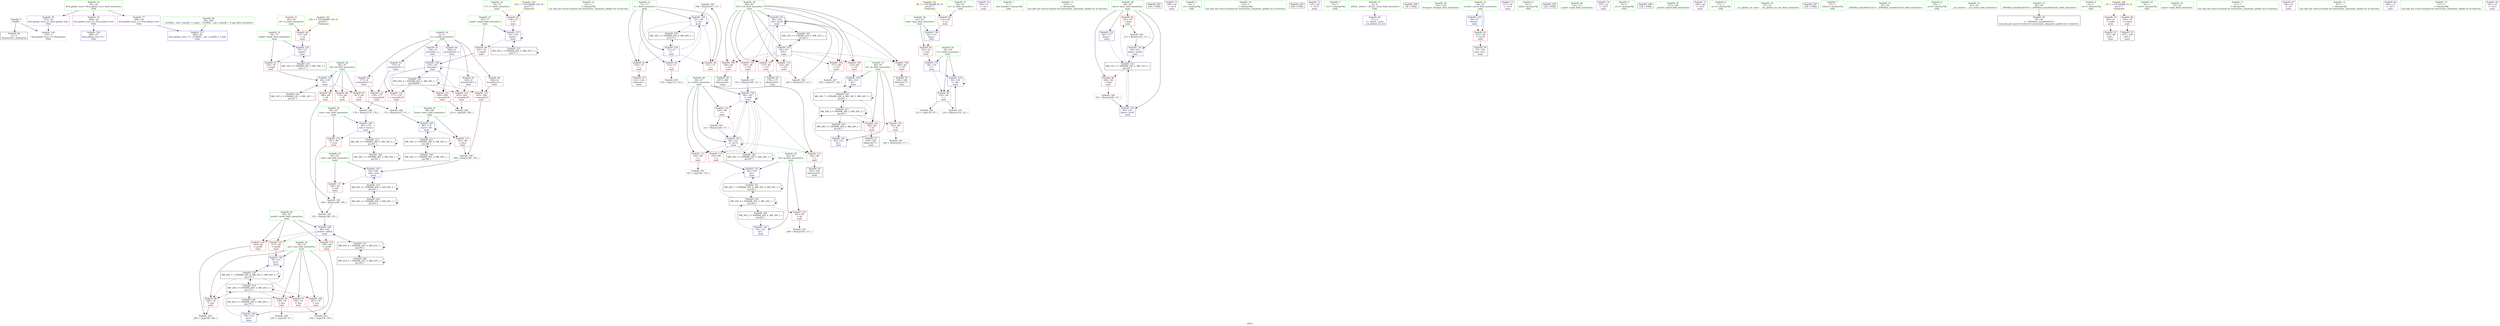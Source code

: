 digraph "SVFG" {
	label="SVFG";

	Node0x55edf5ab7bf0 [shape=record,color=grey,label="{NodeID: 0\nNullPtr}"];
	Node0x55edf5ab7bf0 -> Node0x55edf5ada700[style=solid];
	Node0x55edf5ab7bf0 -> Node0x55edf5adf750[style=solid];
	Node0x55edf5ad96e0 [shape=record,color=red,label="{NodeID: 97\n194\<--78\n\<--ans\nmain\n}"];
	Node0x55edf5ad96e0 -> Node0x55edf5ae4e70[style=solid];
	Node0x55edf5ab8b30 [shape=record,color=green,label="{NodeID: 14\n121\<--1\n\<--dummyObj\nCan only get source location for instruction, argument, global var or function.}"];
	Node0x55edf5add0f0 [shape=record,color=grey,label="{NodeID: 194\n148 = Binary(147, 117, )\n}"];
	Node0x55edf5add0f0 -> Node0x55edf5ae0040[style=solid];
	Node0x55edf5ada240 [shape=record,color=red,label="{NodeID: 111\n164\<--86\n\<--j\nmain\n}"];
	Node0x55edf5ada240 -> Node0x55edf5addb70[style=solid];
	Node0x55edf5ad85d0 [shape=record,color=green,label="{NodeID: 28\n62\<--63\ntmp\<--tmp_field_insensitive\nmain\n}"];
	Node0x55edf5ad85d0 -> Node0x55edf5adc370[style=solid];
	Node0x55edf5ad85d0 -> Node0x55edf5adf8f0[style=solid];
	Node0x55edf5adf4e0 [shape=record,color=red,label="{NodeID: 125\n209\<--208\n\<--arrayidx30\nmain\n}"];
	Node0x55edf5adf4e0 -> Node0x55edf5add9f0[style=solid];
	Node0x55edf5ad9130 [shape=record,color=green,label="{NodeID: 42\n90\<--91\nrem\<--rem_field_insensitive\nmain\n}"];
	Node0x55edf5ad9130 -> Node0x55edf5aded90[style=solid];
	Node0x55edf5ad9130 -> Node0x55edf5ae05f0[style=solid];
	Node0x55edf5ae0040 [shape=record,color=blue,label="{NodeID: 139\n72\<--148\ni\<--inc\nmain\n}"];
	Node0x55edf5ae0040 -> Node0x55edf5adc9f0[style=dashed];
	Node0x55edf5ae0040 -> Node0x55edf5adcac0[style=dashed];
	Node0x55edf5ae0040 -> Node0x55edf5adcb90[style=dashed];
	Node0x55edf5ae0040 -> Node0x55edf5ae0040[style=dashed];
	Node0x55edf5ae0040 -> Node0x55edf5af4c90[style=dashed];
	Node0x55edf5adacb0 [shape=record,color=black,label="{NodeID: 56\n183\<--182\nidxprom22\<--\nmain\n}"];
	Node0x55edf5af4c90 [shape=record,color=black,label="{NodeID: 236\nMR_20V_2 = PHI(MR_20V_4, MR_20V_1, )\npts\{73 \}\n}"];
	Node0x55edf5af4c90 -> Node0x55edf5adfdd0[style=dashed];
	Node0x55edf5ae0ba0 [shape=record,color=blue,label="{NodeID: 153\n84\<--226\ni10\<--inc36\nmain\n}"];
	Node0x55edf5ae0ba0 -> Node0x55edf5ad9c90[style=dashed];
	Node0x55edf5ae0ba0 -> Node0x55edf5ad9d60[style=dashed];
	Node0x55edf5ae0ba0 -> Node0x55edf5ad9e30[style=dashed];
	Node0x55edf5ae0ba0 -> Node0x55edf5ad9f00[style=dashed];
	Node0x55edf5ae0ba0 -> Node0x55edf5ad9fd0[style=dashed];
	Node0x55edf5ae0ba0 -> Node0x55edf5ada0a0[style=dashed];
	Node0x55edf5ae0ba0 -> Node0x55edf5ada170[style=dashed];
	Node0x55edf5ae0ba0 -> Node0x55edf5ae0ba0[style=dashed];
	Node0x55edf5ae0ba0 -> Node0x55edf5af6590[style=dashed];
	Node0x55edf5adb810 [shape=record,color=purple,label="{NodeID: 70\n106\<--17\n\<--.str.3\nmain\n}"];
	Node0x55edf5adc370 [shape=record,color=red,label="{NodeID: 84\n114\<--62\n\<--tmp\nmain\n}"];
	Node0x55edf5adc370 -> Node0x55edf5adf9c0[style=solid];
	Node0x55edf5ab6d00 [shape=record,color=green,label="{NodeID: 1\n7\<--1\n__dso_handle\<--dummyObj\nGlob }"];
	Node0x55edf5ad97b0 [shape=record,color=red,label="{NodeID: 98\n198\<--78\n\<--ans\nmain\n}"];
	Node0x55edf5ad97b0 -> Node0x55edf5ae4d30[style=solid];
	Node0x55edf5ad7c80 [shape=record,color=green,label="{NodeID: 15\n135\<--1\n\<--dummyObj\nCan only get source location for instruction, argument, global var or function.}"];
	Node0x55edf5add270 [shape=record,color=grey,label="{NodeID: 195\n120 = Binary(119, 121, )\n}"];
	Node0x55edf5add270 -> Node0x55edf5adfb60[style=solid];
	Node0x55edf5ada310 [shape=record,color=red,label="{NodeID: 112\n182\<--86\n\<--j\nmain\n}"];
	Node0x55edf5ada310 -> Node0x55edf5adacb0[style=solid];
	Node0x55edf5ad86a0 [shape=record,color=green,label="{NodeID: 29\n64\<--65\nkase\<--kase_field_insensitive\nmain\n}"];
	Node0x55edf5ad86a0 -> Node0x55edf5adc440[style=solid];
	Node0x55edf5ad86a0 -> Node0x55edf5adc510[style=solid];
	Node0x55edf5ad86a0 -> Node0x55edf5adfa90[style=solid];
	Node0x55edf5ad86a0 -> Node0x55edf5ae0c70[style=solid];
	Node0x55edf5ad86a0 -> Node0x55edf5ae0d40[style=solid];
	Node0x55edf5878910 [shape=record,color=black,label="{NodeID: 292\n109 = PHI()\n}"];
	Node0x55edf5adf5b0 [shape=record,color=blue,label="{NodeID: 126\n268\<--27\nllvm.global_ctors_0\<--\nGlob }"];
	Node0x55edf5ad9200 [shape=record,color=green,label="{NodeID: 43\n92\<--93\nsell\<--sell_field_insensitive\nmain\n}"];
	Node0x55edf5ad9200 -> Node0x55edf5adee60[style=solid];
	Node0x55edf5ad9200 -> Node0x55edf5ae06c0[style=solid];
	Node0x55edf5ae0110 [shape=record,color=blue,label="{NodeID: 140\n78\<--152\nans\<--\nmain\n}"];
	Node0x55edf5ae0110 -> Node0x55edf5aee490[style=dashed];
	Node0x55edf5adad80 [shape=record,color=black,label="{NodeID: 57\n203\<--202\nidxprom27\<--\nmain\n}"];
	Node0x55edf5af5190 [shape=record,color=black,label="{NodeID: 237\nMR_24V_2 = PHI(MR_24V_3, MR_24V_1, )\npts\{77 \}\n}"];
	Node0x55edf5af5190 -> Node0x55edf5adfea0[style=dashed];
	Node0x55edf5af5190 -> Node0x55edf5af5190[style=dashed];
	Node0x55edf5ae0c70 [shape=record,color=blue,label="{NodeID: 154\n64\<--233\nkase\<--inc40\nmain\n}"];
	Node0x55edf5ae0c70 -> Node0x55edf5af3d90[style=dashed];
	Node0x55edf5adb8e0 [shape=record,color=purple,label="{NodeID: 71\n108\<--20\n\<--.str.4\nmain\n}"];
	Node0x55edf5af9570 [shape=record,color=yellow,style=double,label="{NodeID: 251\n8V_1 = ENCHI(MR_8V_0)\npts\{61 \}\nFun[main]}"];
	Node0x55edf5af9570 -> Node0x55edf5adc2a0[style=dashed];
	Node0x55edf5adc440 [shape=record,color=red,label="{NodeID: 85\n232\<--64\n\<--kase\nmain\n}"];
	Node0x55edf5adc440 -> Node0x55edf5ae2ae0[style=solid];
	Node0x55edf5ab9620 [shape=record,color=green,label="{NodeID: 2\n10\<--1\n.str\<--dummyObj\nGlob }"];
	Node0x55edf5ad9880 [shape=record,color=red,label="{NodeID: 99\n229\<--78\n\<--ans\nmain\n}"];
	Node0x55edf5ad9880 -> Node0x55edf5ae52f0[style=solid];
	Node0x55edf5ad7d10 [shape=record,color=green,label="{NodeID: 16\n152\<--1\n\<--dummyObj\nCan only get source location for instruction, argument, global var or function.}"];
	Node0x55edf5add3f0 [shape=record,color=grey,label="{NodeID: 196\n226 = Binary(225, 117, )\n}"];
	Node0x55edf5add3f0 -> Node0x55edf5ae0ba0[style=solid];
	Node0x55edf5ada3e0 [shape=record,color=red,label="{NodeID: 113\n216\<--86\n\<--j\nmain\n}"];
	Node0x55edf5ada3e0 -> Node0x55edf5ae0a00[style=solid];
	Node0x55edf5ad8770 [shape=record,color=green,label="{NodeID: 30\n66\<--67\nM\<--M_field_insensitive\nmain\n}"];
	Node0x55edf5ad8770 -> Node0x55edf5adc5e0[style=solid];
	Node0x55edf5ad8770 -> Node0x55edf5adc6b0[style=solid];
	Node0x55edf5ad8770 -> Node0x55edf5adc780[style=solid];
	Node0x55edf5ad8770 -> Node0x55edf5adfd00[style=solid];
	Node0x55edf5b09780 [shape=record,color=black,label="{NodeID: 293\n249 = PHI()\n}"];
	Node0x55edf5adf680 [shape=record,color=blue,label="{NodeID: 127\n269\<--28\nllvm.global_ctors_1\<--_GLOBAL__sub_I_matefh_1_0.cpp\nGlob }"];
	Node0x55edf5ad92d0 [shape=record,color=green,label="{NodeID: 44\n94\<--95\nprofit\<--profit_field_insensitive\nmain\n}"];
	Node0x55edf5ad92d0 -> Node0x55edf5adef30[style=solid];
	Node0x55edf5ad92d0 -> Node0x55edf5adf000[style=solid];
	Node0x55edf5ad92d0 -> Node0x55edf5adf0d0[style=solid];
	Node0x55edf5ad92d0 -> Node0x55edf5ae0790[style=solid];
	Node0x55edf5ae01e0 [shape=record,color=blue,label="{NodeID: 141\n80\<--121\nbi\<--\nmain\n}"];
	Node0x55edf5ae01e0 -> Node0x55edf5aee990[style=dashed];
	Node0x55edf5adae50 [shape=record,color=black,label="{NodeID: 58\n207\<--206\nidxprom29\<--\nmain\n}"];
	Node0x55edf5af5690 [shape=record,color=black,label="{NodeID: 238\nMR_26V_2 = PHI(MR_26V_4, MR_26V_1, )\npts\{79 \}\n}"];
	Node0x55edf5af5690 -> Node0x55edf5ae0110[style=dashed];
	Node0x55edf5ae0d40 [shape=record,color=blue,label="{NodeID: 155\n64\<--241\nkase\<--inc42\nmain\n}"];
	Node0x55edf5ae0d40 -> Node0x55edf5af3d90[style=dashed];
	Node0x55edf5adb9b0 [shape=record,color=purple,label="{NodeID: 72\n125\<--20\n\<--.str.4\nmain\n}"];
	Node0x55edf5adc510 [shape=record,color=red,label="{NodeID: 86\n240\<--64\n\<--kase\nmain\n}"];
	Node0x55edf5adc510 -> Node0x55edf5ae27e0[style=solid];
	Node0x55edf5ab9190 [shape=record,color=green,label="{NodeID: 3\n12\<--1\n.str.1\<--dummyObj\nGlob }"];
	Node0x55edf5ad9950 [shape=record,color=red,label="{NodeID: 100\n247\<--78\n\<--ans\nmain\n}"];
	Node0x55edf5ad7da0 [shape=record,color=green,label="{NodeID: 17\n4\<--6\n_ZStL8__ioinit\<--_ZStL8__ioinit_field_insensitive\nGlob }"];
	Node0x55edf5ad7da0 -> Node0x55edf5adaff0[style=solid];
	Node0x55edf5add570 [shape=record,color=grey,label="{NodeID: 197\n161 = Binary(160, 117, )\n}"];
	Node0x55edf5add570 -> Node0x55edf5ae0450[style=solid];
	Node0x55edf5ada4b0 [shape=record,color=red,label="{NodeID: 114\n220\<--86\n\<--j\nmain\n}"];
	Node0x55edf5ada4b0 -> Node0x55edf5adcf70[style=solid];
	Node0x55edf5ad8840 [shape=record,color=green,label="{NodeID: 31\n68\<--69\nt4\<--t4_field_insensitive\nmain\n}"];
	Node0x55edf5ad8840 -> Node0x55edf5adc850[style=solid];
	Node0x55edf5b09880 [shape=record,color=black,label="{NodeID: 294\n38 = PHI()\n}"];
	Node0x55edf5adf750 [shape=record,color=blue, style = dotted,label="{NodeID: 128\n270\<--3\nllvm.global_ctors_2\<--dummyVal\nGlob }"];
	Node0x55edf5ad93a0 [shape=record,color=green,label="{NodeID: 45\n102\<--103\nfreopen\<--freopen_field_insensitive\n}"];
	Node0x55edf5ae02b0 [shape=record,color=blue,label="{NodeID: 142\n82\<--121\nbj\<--\nmain\n}"];
	Node0x55edf5ae02b0 -> Node0x55edf5aeee90[style=dashed];
	Node0x55edf5adaf20 [shape=record,color=black,label="{NodeID: 59\n55\<--252\nmain_ret\<--\nmain\n}"];
	Node0x55edf5af5b90 [shape=record,color=black,label="{NodeID: 239\nMR_28V_2 = PHI(MR_28V_4, MR_28V_1, )\npts\{81 \}\n}"];
	Node0x55edf5af5b90 -> Node0x55edf5ae01e0[style=dashed];
	Node0x55edf5adba80 [shape=record,color=purple,label="{NodeID: 73\n137\<--20\n\<--.str.4\nmain\n}"];
	Node0x55edf5adc5e0 [shape=record,color=red,label="{NodeID: 87\n167\<--66\n\<--M\nmain\n}"];
	Node0x55edf5adc5e0 -> Node0x55edf5ae24e0[style=solid];
	Node0x55edf5ab9270 [shape=record,color=green,label="{NodeID: 4\n14\<--1\nstdin\<--dummyObj\nGlob }"];
	Node0x55edf5ad9a20 [shape=record,color=red,label="{NodeID: 101\n202\<--80\n\<--bi\nmain\n}"];
	Node0x55edf5ad9a20 -> Node0x55edf5adad80[style=solid];
	Node0x55edf5ad7e30 [shape=record,color=green,label="{NodeID: 18\n8\<--9\na\<--a_field_insensitive\nGlob }"];
	Node0x55edf5ad7e30 -> Node0x55edf5adb0c0[style=solid];
	Node0x55edf5ad7e30 -> Node0x55edf5adb190[style=solid];
	Node0x55edf5ad7e30 -> Node0x55edf5adb260[style=solid];
	Node0x55edf5ad7e30 -> Node0x55edf5adb330[style=solid];
	Node0x55edf5ad7e30 -> Node0x55edf5adb400[style=solid];
	Node0x55edf5ad7e30 -> Node0x55edf5adb4d0[style=solid];
	Node0x55edf5add6f0 [shape=record,color=grey,label="{NodeID: 198\n186 = Binary(181, 185, )\n}"];
	Node0x55edf5add6f0 -> Node0x55edf5ae06c0[style=solid];
	Node0x55edf5ada580 [shape=record,color=red,label="{NodeID: 115\n181\<--88\n\<--have\nmain\n}"];
	Node0x55edf5ada580 -> Node0x55edf5add6f0[style=solid];
	Node0x55edf5ad8910 [shape=record,color=green,label="{NodeID: 32\n70\<--71\ntmp6\<--tmp6_field_insensitive\nmain\n}"];
	Node0x55edf5ad8910 -> Node0x55edf5adc920[style=solid];
	Node0x55edf5ad8910 -> Node0x55edf5adfc30[style=solid];
	Node0x55edf5b09980 [shape=record,color=black,label="{NodeID: 295\n126 = PHI()\n}"];
	Node0x55edf5adf820 [shape=record,color=blue,label="{NodeID: 129\n56\<--97\nretval\<--\nmain\n}"];
	Node0x55edf5adf820 -> Node0x55edf5adc100[style=dashed];
	Node0x55edf5ad9470 [shape=record,color=green,label="{NodeID: 46\n110\<--111\nscanf\<--scanf_field_insensitive\n}"];
	Node0x55edf5ae0380 [shape=record,color=blue,label="{NodeID: 143\n84\<--97\ni10\<--\nmain\n}"];
	Node0x55edf5ae0380 -> Node0x55edf5ad9c90[style=dashed];
	Node0x55edf5ae0380 -> Node0x55edf5ad9d60[style=dashed];
	Node0x55edf5ae0380 -> Node0x55edf5ad9e30[style=dashed];
	Node0x55edf5ae0380 -> Node0x55edf5ad9f00[style=dashed];
	Node0x55edf5ae0380 -> Node0x55edf5ad9fd0[style=dashed];
	Node0x55edf5ae0380 -> Node0x55edf5ada0a0[style=dashed];
	Node0x55edf5ae0380 -> Node0x55edf5ada170[style=dashed];
	Node0x55edf5ae0380 -> Node0x55edf5ae0ba0[style=dashed];
	Node0x55edf5ae0380 -> Node0x55edf5af6590[style=dashed];
	Node0x55edf5adaff0 [shape=record,color=purple,label="{NodeID: 60\n37\<--4\n\<--_ZStL8__ioinit\n__cxx_global_var_init\n}"];
	Node0x55edf5af6090 [shape=record,color=black,label="{NodeID: 240\nMR_30V_2 = PHI(MR_30V_4, MR_30V_1, )\npts\{83 \}\n}"];
	Node0x55edf5af6090 -> Node0x55edf5ae02b0[style=dashed];
	Node0x55edf5adbb50 [shape=record,color=purple,label="{NodeID: 74\n235\<--22\n\<--.str.5\nmain\n}"];
	Node0x55edf5adc6b0 [shape=record,color=red,label="{NodeID: 88\n174\<--66\n\<--M\nmain\n}"];
	Node0x55edf5adc6b0 -> Node0x55edf5ae2960[style=solid];
	Node0x55edf5ab83a0 [shape=record,color=green,label="{NodeID: 5\n15\<--1\n.str.2\<--dummyObj\nGlob }"];
	Node0x55edf5ad9af0 [shape=record,color=red,label="{NodeID: 102\n243\<--80\n\<--bi\nmain\n}"];
	Node0x55edf5ad9af0 -> Node0x55edf5ae2660[style=solid];
	Node0x55edf5ad7ec0 [shape=record,color=green,label="{NodeID: 19\n26\<--30\nllvm.global_ctors\<--llvm.global_ctors_field_insensitive\nGlob }"];
	Node0x55edf5ad7ec0 -> Node0x55edf5adbcf0[style=solid];
	Node0x55edf5ad7ec0 -> Node0x55edf5adbdc0[style=solid];
	Node0x55edf5ad7ec0 -> Node0x55edf5adbe90[style=solid];
	Node0x55edf5add870 [shape=record,color=grey,label="{NodeID: 199\n190 = Binary(188, 189, )\n}"];
	Node0x55edf5add870 -> Node0x55edf5adcdf0[style=solid];
	Node0x55edf5aded90 [shape=record,color=red,label="{NodeID: 116\n191\<--90\n\<--rem\nmain\n}"];
	Node0x55edf5aded90 -> Node0x55edf5adcdf0[style=solid];
	Node0x55edf5ad89e0 [shape=record,color=green,label="{NodeID: 33\n72\<--73\ni\<--i_field_insensitive\nmain\n}"];
	Node0x55edf5ad89e0 -> Node0x55edf5adc9f0[style=solid];
	Node0x55edf5ad89e0 -> Node0x55edf5adcac0[style=solid];
	Node0x55edf5ad89e0 -> Node0x55edf5adcb90[style=solid];
	Node0x55edf5ad89e0 -> Node0x55edf5adfdd0[style=solid];
	Node0x55edf5ad89e0 -> Node0x55edf5ae0040[style=solid];
	Node0x55edf5b09a80 [shape=record,color=black,label="{NodeID: 296\n138 = PHI()\n}"];
	Node0x55edf5aed590 [shape=record,color=black,label="{NodeID: 213\nMR_38V_4 = PHI(MR_38V_5, MR_38V_3, )\npts\{91 \}\n}"];
	Node0x55edf5aed590 -> Node0x55edf5ae05f0[style=dashed];
	Node0x55edf5aed590 -> Node0x55edf5aed590[style=dashed];
	Node0x55edf5aed590 -> Node0x55edf5af7490[style=dashed];
	Node0x55edf5adf8f0 [shape=record,color=blue,label="{NodeID: 130\n62\<--112\ntmp\<--\nmain\n}"];
	Node0x55edf5adf8f0 -> Node0x55edf5adc370[style=dashed];
	Node0x55edf5ad9540 [shape=record,color=green,label="{NodeID: 47\n237\<--238\nprintf\<--printf_field_insensitive\n}"];
	Node0x55edf5ae0450 [shape=record,color=blue,label="{NodeID: 144\n86\<--161\nj\<--add\nmain\n}"];
	Node0x55edf5ae0450 -> Node0x55edf5ada240[style=dashed];
	Node0x55edf5ae0450 -> Node0x55edf5ada310[style=dashed];
	Node0x55edf5ae0450 -> Node0x55edf5ada3e0[style=dashed];
	Node0x55edf5ae0450 -> Node0x55edf5ada4b0[style=dashed];
	Node0x55edf5ae0450 -> Node0x55edf5ae0450[style=dashed];
	Node0x55edf5ae0450 -> Node0x55edf5ae0ad0[style=dashed];
	Node0x55edf5ae0450 -> Node0x55edf5af6a90[style=dashed];
	Node0x55edf5adb0c0 [shape=record,color=purple,label="{NodeID: 61\n144\<--8\narrayidx\<--a\nmain\n}"];
	Node0x55edf5adb0c0 -> Node0x55edf5adff70[style=solid];
	Node0x55edf5af6590 [shape=record,color=black,label="{NodeID: 241\nMR_32V_2 = PHI(MR_32V_4, MR_32V_1, )\npts\{85 \}\n}"];
	Node0x55edf5af6590 -> Node0x55edf5ae0380[style=dashed];
	Node0x55edf5adbc20 [shape=record,color=purple,label="{NodeID: 75\n248\<--24\n\<--.str.6\nmain\n}"];
	Node0x55edf5af98f0 [shape=record,color=yellow,style=double,label="{NodeID: 255\n16V_1 = ENCHI(MR_16V_0)\npts\{69 \}\nFun[main]}"];
	Node0x55edf5af98f0 -> Node0x55edf5adc850[style=dashed];
	Node0x55edf5adc780 [shape=record,color=red,label="{NodeID: 89\n189\<--66\n\<--M\nmain\n}"];
	Node0x55edf5adc780 -> Node0x55edf5add870[style=solid];
	Node0x55edf5ab8430 [shape=record,color=green,label="{NodeID: 6\n17\<--1\n.str.3\<--dummyObj\nGlob }"];
	Node0x55edf5ae24e0 [shape=record,color=grey,label="{NodeID: 186\n172 = Binary(167, 171, )\n}"];
	Node0x55edf5ae24e0 -> Node0x55edf5ae0520[style=solid];
	Node0x55edf5ad9bc0 [shape=record,color=red,label="{NodeID: 103\n245\<--82\n\<--bj\nmain\n}"];
	Node0x55edf5ad9bc0 -> Node0x55edf5ae2c60[style=solid];
	Node0x55edf5ad7f50 [shape=record,color=green,label="{NodeID: 20\n31\<--32\n__cxx_global_var_init\<--__cxx_global_var_init_field_insensitive\n}"];
	Node0x55edf5add9f0 [shape=record,color=grey,label="{NodeID: 200\n210 = cmp(205, 209, )\n}"];
	Node0x55edf5adee60 [shape=record,color=red,label="{NodeID: 117\n188\<--92\n\<--sell\nmain\n}"];
	Node0x55edf5adee60 -> Node0x55edf5add870[style=solid];
	Node0x55edf5ad8ab0 [shape=record,color=green,label="{NodeID: 34\n74\<--75\nt7\<--t7_field_insensitive\nmain\n}"];
	Node0x55edf5ad8ab0 -> Node0x55edf5adcc60[style=solid];
	Node0x55edf5b09b80 [shape=record,color=black,label="{NodeID: 297\n236 = PHI()\n}"];
	Node0x55edf5aeda90 [shape=record,color=black,label="{NodeID: 214\nMR_40V_4 = PHI(MR_40V_5, MR_40V_3, )\npts\{93 \}\n}"];
	Node0x55edf5aeda90 -> Node0x55edf5ae06c0[style=dashed];
	Node0x55edf5aeda90 -> Node0x55edf5aeda90[style=dashed];
	Node0x55edf5aeda90 -> Node0x55edf5af7990[style=dashed];
	Node0x55edf5adf9c0 [shape=record,color=blue,label="{NodeID: 131\n58\<--114\nt\<--\nmain\n}"];
	Node0x55edf5adf9c0 -> Node0x55edf5adc1d0[style=dashed];
	Node0x55edf5adf9c0 -> Node0x55edf5adfb60[style=dashed];
	Node0x55edf5ada630 [shape=record,color=green,label="{NodeID: 48\n28\<--264\n_GLOBAL__sub_I_matefh_1_0.cpp\<--_GLOBAL__sub_I_matefh_1_0.cpp_field_insensitive\n}"];
	Node0x55edf5ada630 -> Node0x55edf5adf680[style=solid];
	Node0x55edf5ae0520 [shape=record,color=blue,label="{NodeID: 145\n88\<--172\nhave\<--div\nmain\n}"];
	Node0x55edf5ae0520 -> Node0x55edf5ada580[style=dashed];
	Node0x55edf5ae0520 -> Node0x55edf5ae0520[style=dashed];
	Node0x55edf5ae0520 -> Node0x55edf5aefd90[style=dashed];
	Node0x55edf5adb190 [shape=record,color=purple,label="{NodeID: 62\n170\<--8\narrayidx18\<--a\nmain\n}"];
	Node0x55edf5adb190 -> Node0x55edf5adf1a0[style=solid];
	Node0x55edf5af6a90 [shape=record,color=black,label="{NodeID: 242\nMR_34V_2 = PHI(MR_34V_3, MR_34V_1, )\npts\{87 \}\n}"];
	Node0x55edf5af6a90 -> Node0x55edf5ae0450[style=dashed];
	Node0x55edf5af6a90 -> Node0x55edf5af6a90[style=dashed];
	Node0x55edf5adbcf0 [shape=record,color=purple,label="{NodeID: 76\n268\<--26\nllvm.global_ctors_0\<--llvm.global_ctors\nGlob }"];
	Node0x55edf5adbcf0 -> Node0x55edf5adf5b0[style=solid];
	Node0x55edf5adc850 [shape=record,color=red,label="{NodeID: 90\n127\<--68\n\<--t4\nmain\n}"];
	Node0x55edf5adc850 -> Node0x55edf5adfc30[style=solid];
	Node0x55edf5ab8040 [shape=record,color=green,label="{NodeID: 7\n19\<--1\nstdout\<--dummyObj\nGlob }"];
	Node0x55edf5ae2660 [shape=record,color=grey,label="{NodeID: 187\n244 = Binary(243, 117, )\n}"];
	Node0x55edf5ad9c90 [shape=record,color=red,label="{NodeID: 104\n157\<--84\n\<--i10\nmain\n}"];
	Node0x55edf5ad9c90 -> Node0x55edf5ae5470[style=solid];
	Node0x55edf5ad8020 [shape=record,color=green,label="{NodeID: 21\n35\<--36\n_ZNSt8ios_base4InitC1Ev\<--_ZNSt8ios_base4InitC1Ev_field_insensitive\n}"];
	Node0x55edf5addb70 [shape=record,color=grey,label="{NodeID: 201\n165 = cmp(164, 135, )\n}"];
	Node0x55edf5adef30 [shape=record,color=red,label="{NodeID: 118\n195\<--94\n\<--profit\nmain\n}"];
	Node0x55edf5adef30 -> Node0x55edf5ae4e70[style=solid];
	Node0x55edf5ad8b80 [shape=record,color=green,label="{NodeID: 35\n76\<--77\ntmp9\<--tmp9_field_insensitive\nmain\n}"];
	Node0x55edf5ad8b80 -> Node0x55edf5ad9610[style=solid];
	Node0x55edf5ad8b80 -> Node0x55edf5adfea0[style=solid];
	Node0x55edf5aedf90 [shape=record,color=black,label="{NodeID: 215\nMR_42V_4 = PHI(MR_42V_5, MR_42V_3, )\npts\{95 \}\n}"];
	Node0x55edf5aedf90 -> Node0x55edf5ae0790[style=dashed];
	Node0x55edf5aedf90 -> Node0x55edf5aedf90[style=dashed];
	Node0x55edf5aedf90 -> Node0x55edf5af7e90[style=dashed];
	Node0x55edf5adfa90 [shape=record,color=blue,label="{NodeID: 132\n64\<--117\nkase\<--\nmain\n}"];
	Node0x55edf5adfa90 -> Node0x55edf5af3d90[style=dashed];
	Node0x55edf5ada700 [shape=record,color=black,label="{NodeID: 49\n2\<--3\ndummyVal\<--dummyVal\n}"];
	Node0x55edf5af2da0 [shape=record,color=black,label="{NodeID: 229\nMR_26V_7 = PHI(MR_26V_6, MR_26V_5, MR_26V_5, )\npts\{79 \}\n}"];
	Node0x55edf5af2da0 -> Node0x55edf5ad96e0[style=dashed];
	Node0x55edf5af2da0 -> Node0x55edf5ad97b0[style=dashed];
	Node0x55edf5af2da0 -> Node0x55edf5ae0860[style=dashed];
	Node0x55edf5af2da0 -> Node0x55edf5aee490[style=dashed];
	Node0x55edf5af2da0 -> Node0x55edf5af2da0[style=dashed];
	Node0x55edf5ae05f0 [shape=record,color=blue,label="{NodeID: 146\n90\<--179\nrem\<--rem21\nmain\n}"];
	Node0x55edf5ae05f0 -> Node0x55edf5aded90[style=dashed];
	Node0x55edf5ae05f0 -> Node0x55edf5aed590[style=dashed];
	Node0x55edf5adb260 [shape=record,color=purple,label="{NodeID: 63\n177\<--8\narrayidx20\<--a\nmain\n}"];
	Node0x55edf5adb260 -> Node0x55edf5adf270[style=solid];
	Node0x55edf5af6f90 [shape=record,color=black,label="{NodeID: 243\nMR_36V_2 = PHI(MR_36V_3, MR_36V_1, )\npts\{89 \}\n}"];
	Node0x55edf5af6f90 -> Node0x55edf5aefd90[style=dashed];
	Node0x55edf5adbdc0 [shape=record,color=purple,label="{NodeID: 77\n269\<--26\nllvm.global_ctors_1\<--llvm.global_ctors\nGlob }"];
	Node0x55edf5adbdc0 -> Node0x55edf5adf680[style=solid];
	Node0x55edf5adc920 [shape=record,color=red,label="{NodeID: 91\n129\<--70\n\<--tmp6\nmain\n}"];
	Node0x55edf5adc920 -> Node0x55edf5adfd00[style=solid];
	Node0x55edf5ab80d0 [shape=record,color=green,label="{NodeID: 8\n20\<--1\n.str.4\<--dummyObj\nGlob }"];
	Node0x55edf5ae27e0 [shape=record,color=grey,label="{NodeID: 188\n241 = Binary(240, 117, )\n}"];
	Node0x55edf5ae27e0 -> Node0x55edf5ae0d40[style=solid];
	Node0x55edf5ad9d60 [shape=record,color=red,label="{NodeID: 105\n160\<--84\n\<--i10\nmain\n}"];
	Node0x55edf5ad9d60 -> Node0x55edf5add570[style=solid];
	Node0x55edf5ad80f0 [shape=record,color=green,label="{NodeID: 22\n41\<--42\n__cxa_atexit\<--__cxa_atexit_field_insensitive\n}"];
	Node0x55edf5ae4d30 [shape=record,color=grey,label="{NodeID: 202\n200 = cmp(198, 199, )\n}"];
	Node0x55edf5adf000 [shape=record,color=red,label="{NodeID: 119\n199\<--94\n\<--profit\nmain\n}"];
	Node0x55edf5adf000 -> Node0x55edf5ae4d30[style=solid];
	Node0x55edf5ad8c50 [shape=record,color=green,label="{NodeID: 36\n78\<--79\nans\<--ans_field_insensitive\nmain\n}"];
	Node0x55edf5ad8c50 -> Node0x55edf5ad96e0[style=solid];
	Node0x55edf5ad8c50 -> Node0x55edf5ad97b0[style=solid];
	Node0x55edf5ad8c50 -> Node0x55edf5ad9880[style=solid];
	Node0x55edf5ad8c50 -> Node0x55edf5ad9950[style=solid];
	Node0x55edf5ad8c50 -> Node0x55edf5ae0110[style=solid];
	Node0x55edf5ad8c50 -> Node0x55edf5ae0860[style=solid];
	Node0x55edf5aee490 [shape=record,color=black,label="{NodeID: 216\nMR_26V_4 = PHI(MR_26V_5, MR_26V_3, )\npts\{79 \}\n}"];
	Node0x55edf5aee490 -> Node0x55edf5ad96e0[style=dashed];
	Node0x55edf5aee490 -> Node0x55edf5ad97b0[style=dashed];
	Node0x55edf5aee490 -> Node0x55edf5ad9880[style=dashed];
	Node0x55edf5aee490 -> Node0x55edf5ad9950[style=dashed];
	Node0x55edf5aee490 -> Node0x55edf5ae0860[style=dashed];
	Node0x55edf5aee490 -> Node0x55edf5aee490[style=dashed];
	Node0x55edf5aee490 -> Node0x55edf5af2da0[style=dashed];
	Node0x55edf5aee490 -> Node0x55edf5af5690[style=dashed];
	Node0x55edf5adfb60 [shape=record,color=blue,label="{NodeID: 133\n58\<--120\nt\<--dec\nmain\n}"];
	Node0x55edf5adfb60 -> Node0x55edf5adc1d0[style=dashed];
	Node0x55edf5adfb60 -> Node0x55edf5adfb60[style=dashed];
	Node0x55edf5ada7d0 [shape=record,color=black,label="{NodeID: 50\n39\<--40\n\<--_ZNSt8ios_base4InitD1Ev\nCan only get source location for instruction, argument, global var or function.}"];
	Node0x55edf5af2e90 [shape=record,color=black,label="{NodeID: 230\nMR_28V_7 = PHI(MR_28V_6, MR_28V_5, MR_28V_5, )\npts\{81 \}\n}"];
	Node0x55edf5af2e90 -> Node0x55edf5ad9a20[style=dashed];
	Node0x55edf5af2e90 -> Node0x55edf5ae0930[style=dashed];
	Node0x55edf5af2e90 -> Node0x55edf5aee990[style=dashed];
	Node0x55edf5af2e90 -> Node0x55edf5af2e90[style=dashed];
	Node0x55edf5ae06c0 [shape=record,color=blue,label="{NodeID: 147\n92\<--186\nsell\<--mul\nmain\n}"];
	Node0x55edf5ae06c0 -> Node0x55edf5adee60[style=dashed];
	Node0x55edf5ae06c0 -> Node0x55edf5aeda90[style=dashed];
	Node0x55edf5adb330 [shape=record,color=purple,label="{NodeID: 64\n184\<--8\narrayidx23\<--a\nmain\n}"];
	Node0x55edf5adb330 -> Node0x55edf5adf340[style=solid];
	Node0x55edf5af7490 [shape=record,color=black,label="{NodeID: 244\nMR_38V_2 = PHI(MR_38V_3, MR_38V_1, )\npts\{91 \}\n}"];
	Node0x55edf5af7490 -> Node0x55edf5aed590[style=dashed];
	Node0x55edf5af7490 -> Node0x55edf5af7490[style=dashed];
	Node0x55edf5adbe90 [shape=record,color=purple,label="{NodeID: 78\n270\<--26\nllvm.global_ctors_2\<--llvm.global_ctors\nGlob }"];
	Node0x55edf5adbe90 -> Node0x55edf5adf750[style=solid];
	Node0x55edf5af9bc0 [shape=record,color=yellow,style=double,label="{NodeID: 258\n22V_1 = ENCHI(MR_22V_0)\npts\{75 \}\nFun[main]}"];
	Node0x55edf5af9bc0 -> Node0x55edf5adcc60[style=dashed];
	Node0x55edf5adc9f0 [shape=record,color=red,label="{NodeID: 92\n133\<--72\n\<--i\nmain\n}"];
	Node0x55edf5adc9f0 -> Node0x55edf5ae5170[style=solid];
	Node0x55edf5ab7d90 [shape=record,color=green,label="{NodeID: 9\n22\<--1\n.str.5\<--dummyObj\nGlob }"];
	Node0x55edf5ae2960 [shape=record,color=grey,label="{NodeID: 189\n179 = Binary(174, 178, )\n}"];
	Node0x55edf5ae2960 -> Node0x55edf5ae05f0[style=solid];
	Node0x55edf5ad9e30 [shape=record,color=red,label="{NodeID: 106\n168\<--84\n\<--i10\nmain\n}"];
	Node0x55edf5ad9e30 -> Node0x55edf5adab10[style=solid];
	Node0x55edf5ad81c0 [shape=record,color=green,label="{NodeID: 23\n40\<--46\n_ZNSt8ios_base4InitD1Ev\<--_ZNSt8ios_base4InitD1Ev_field_insensitive\n}"];
	Node0x55edf5ad81c0 -> Node0x55edf5ada7d0[style=solid];
	Node0x55edf5ae4e70 [shape=record,color=grey,label="{NodeID: 203\n196 = cmp(194, 195, )\n}"];
	Node0x55edf5adf0d0 [shape=record,color=red,label="{NodeID: 120\n212\<--94\n\<--profit\nmain\n}"];
	Node0x55edf5adf0d0 -> Node0x55edf5ae0860[style=solid];
	Node0x55edf5ad8d20 [shape=record,color=green,label="{NodeID: 37\n80\<--81\nbi\<--bi_field_insensitive\nmain\n}"];
	Node0x55edf5ad8d20 -> Node0x55edf5ad9a20[style=solid];
	Node0x55edf5ad8d20 -> Node0x55edf5ad9af0[style=solid];
	Node0x55edf5ad8d20 -> Node0x55edf5ae01e0[style=solid];
	Node0x55edf5ad8d20 -> Node0x55edf5ae0930[style=solid];
	Node0x55edf5aee990 [shape=record,color=black,label="{NodeID: 217\nMR_28V_4 = PHI(MR_28V_5, MR_28V_3, )\npts\{81 \}\n}"];
	Node0x55edf5aee990 -> Node0x55edf5ad9a20[style=dashed];
	Node0x55edf5aee990 -> Node0x55edf5ad9af0[style=dashed];
	Node0x55edf5aee990 -> Node0x55edf5ae0930[style=dashed];
	Node0x55edf5aee990 -> Node0x55edf5aee990[style=dashed];
	Node0x55edf5aee990 -> Node0x55edf5af2e90[style=dashed];
	Node0x55edf5aee990 -> Node0x55edf5af5b90[style=dashed];
	Node0x55edf5adfc30 [shape=record,color=blue,label="{NodeID: 134\n70\<--127\ntmp6\<--\nmain\n}"];
	Node0x55edf5adfc30 -> Node0x55edf5adc920[style=dashed];
	Node0x55edf5adfc30 -> Node0x55edf5af4790[style=dashed];
	Node0x55edf5ada8a0 [shape=record,color=black,label="{NodeID: 51\n101\<--98\ncall\<--\nmain\n}"];
	Node0x55edf5af3390 [shape=record,color=black,label="{NodeID: 231\nMR_30V_7 = PHI(MR_30V_6, MR_30V_5, MR_30V_5, )\npts\{83 \}\n}"];
	Node0x55edf5af3390 -> Node0x55edf5ae0a00[style=dashed];
	Node0x55edf5af3390 -> Node0x55edf5aeee90[style=dashed];
	Node0x55edf5af3390 -> Node0x55edf5af3390[style=dashed];
	Node0x55edf5ae0790 [shape=record,color=blue,label="{NodeID: 148\n94\<--192\nprofit\<--add24\nmain\n}"];
	Node0x55edf5ae0790 -> Node0x55edf5adef30[style=dashed];
	Node0x55edf5ae0790 -> Node0x55edf5adf000[style=dashed];
	Node0x55edf5ae0790 -> Node0x55edf5adf0d0[style=dashed];
	Node0x55edf5ae0790 -> Node0x55edf5aedf90[style=dashed];
	Node0x55edf5adb400 [shape=record,color=purple,label="{NodeID: 65\n204\<--8\narrayidx28\<--a\nmain\n}"];
	Node0x55edf5adb400 -> Node0x55edf5adf410[style=solid];
	Node0x55edf5af7990 [shape=record,color=black,label="{NodeID: 245\nMR_40V_2 = PHI(MR_40V_3, MR_40V_1, )\npts\{93 \}\n}"];
	Node0x55edf5af7990 -> Node0x55edf5aeda90[style=dashed];
	Node0x55edf5af7990 -> Node0x55edf5af7990[style=dashed];
	Node0x55edf5adbf60 [shape=record,color=red,label="{NodeID: 79\n98\<--14\n\<--stdin\nmain\n}"];
	Node0x55edf5adbf60 -> Node0x55edf5ada8a0[style=solid];
	Node0x55edf5adcac0 [shape=record,color=red,label="{NodeID: 93\n142\<--72\n\<--i\nmain\n}"];
	Node0x55edf5adcac0 -> Node0x55edf5adaa40[style=solid];
	Node0x55edf5ab7e60 [shape=record,color=green,label="{NodeID: 10\n24\<--1\n.str.6\<--dummyObj\nGlob }"];
	Node0x55edf5ae2ae0 [shape=record,color=grey,label="{NodeID: 190\n233 = Binary(232, 117, )\n}"];
	Node0x55edf5ae2ae0 -> Node0x55edf5ae0c70[style=solid];
	Node0x55edf5ad9f00 [shape=record,color=red,label="{NodeID: 107\n175\<--84\n\<--i10\nmain\n}"];
	Node0x55edf5ad9f00 -> Node0x55edf5adabe0[style=solid];
	Node0x55edf5ad8290 [shape=record,color=green,label="{NodeID: 24\n53\<--54\nmain\<--main_field_insensitive\n}"];
	Node0x55edf5ae4ff0 [shape=record,color=grey,label="{NodeID: 204\n123 = cmp(119, 97, )\n}"];
	Node0x55edf5adf1a0 [shape=record,color=red,label="{NodeID: 121\n171\<--170\n\<--arrayidx18\nmain\n}"];
	Node0x55edf5adf1a0 -> Node0x55edf5ae24e0[style=solid];
	Node0x55edf5ad8df0 [shape=record,color=green,label="{NodeID: 38\n82\<--83\nbj\<--bj_field_insensitive\nmain\n}"];
	Node0x55edf5ad8df0 -> Node0x55edf5ad9bc0[style=solid];
	Node0x55edf5ad8df0 -> Node0x55edf5ae02b0[style=solid];
	Node0x55edf5ad8df0 -> Node0x55edf5ae0a00[style=solid];
	Node0x55edf5aeee90 [shape=record,color=black,label="{NodeID: 218\nMR_30V_4 = PHI(MR_30V_5, MR_30V_3, )\npts\{83 \}\n}"];
	Node0x55edf5aeee90 -> Node0x55edf5ad9bc0[style=dashed];
	Node0x55edf5aeee90 -> Node0x55edf5ae0a00[style=dashed];
	Node0x55edf5aeee90 -> Node0x55edf5aeee90[style=dashed];
	Node0x55edf5aeee90 -> Node0x55edf5af3390[style=dashed];
	Node0x55edf5aeee90 -> Node0x55edf5af6090[style=dashed];
	Node0x55edf5adfd00 [shape=record,color=blue,label="{NodeID: 135\n66\<--129\nM\<--\nmain\n}"];
	Node0x55edf5adfd00 -> Node0x55edf5adc5e0[style=dashed];
	Node0x55edf5adfd00 -> Node0x55edf5adc6b0[style=dashed];
	Node0x55edf5adfd00 -> Node0x55edf5adc780[style=dashed];
	Node0x55edf5adfd00 -> Node0x55edf5af4290[style=dashed];
	Node0x55edf5ada970 [shape=record,color=black,label="{NodeID: 52\n107\<--104\ncall1\<--\nmain\n}"];
	Node0x55edf5ae0860 [shape=record,color=blue,label="{NodeID: 149\n78\<--212\nans\<--\nmain\n}"];
	Node0x55edf5ae0860 -> Node0x55edf5af2da0[style=dashed];
	Node0x55edf5adb4d0 [shape=record,color=purple,label="{NodeID: 66\n208\<--8\narrayidx30\<--a\nmain\n}"];
	Node0x55edf5adb4d0 -> Node0x55edf5adf4e0[style=solid];
	Node0x55edf5af7e90 [shape=record,color=black,label="{NodeID: 246\nMR_42V_2 = PHI(MR_42V_3, MR_42V_1, )\npts\{95 \}\n}"];
	Node0x55edf5af7e90 -> Node0x55edf5aedf90[style=dashed];
	Node0x55edf5af7e90 -> Node0x55edf5af7e90[style=dashed];
	Node0x55edf5adc030 [shape=record,color=red,label="{NodeID: 80\n104\<--19\n\<--stdout\nmain\n}"];
	Node0x55edf5adc030 -> Node0x55edf5ada970[style=solid];
	Node0x55edf5adcb90 [shape=record,color=red,label="{NodeID: 94\n147\<--72\n\<--i\nmain\n}"];
	Node0x55edf5adcb90 -> Node0x55edf5add0f0[style=solid];
	Node0x55edf5ab7f30 [shape=record,color=green,label="{NodeID: 11\n27\<--1\n\<--dummyObj\nCan only get source location for instruction, argument, global var or function.}"];
	Node0x55edf5ae2c60 [shape=record,color=grey,label="{NodeID: 191\n246 = Binary(245, 117, )\n}"];
	Node0x55edf5ad9fd0 [shape=record,color=red,label="{NodeID: 108\n206\<--84\n\<--i10\nmain\n}"];
	Node0x55edf5ad9fd0 -> Node0x55edf5adae50[style=solid];
	Node0x55edf5ad8360 [shape=record,color=green,label="{NodeID: 25\n56\<--57\nretval\<--retval_field_insensitive\nmain\n}"];
	Node0x55edf5ad8360 -> Node0x55edf5adc100[style=solid];
	Node0x55edf5ad8360 -> Node0x55edf5adf820[style=solid];
	Node0x55edf5ae5170 [shape=record,color=grey,label="{NodeID: 205\n134 = cmp(133, 135, )\n}"];
	Node0x55edf5adf270 [shape=record,color=red,label="{NodeID: 122\n178\<--177\n\<--arrayidx20\nmain\n}"];
	Node0x55edf5adf270 -> Node0x55edf5ae2960[style=solid];
	Node0x55edf5ad8ec0 [shape=record,color=green,label="{NodeID: 39\n84\<--85\ni10\<--i10_field_insensitive\nmain\n}"];
	Node0x55edf5ad8ec0 -> Node0x55edf5ad9c90[style=solid];
	Node0x55edf5ad8ec0 -> Node0x55edf5ad9d60[style=solid];
	Node0x55edf5ad8ec0 -> Node0x55edf5ad9e30[style=solid];
	Node0x55edf5ad8ec0 -> Node0x55edf5ad9f00[style=solid];
	Node0x55edf5ad8ec0 -> Node0x55edf5ad9fd0[style=solid];
	Node0x55edf5ad8ec0 -> Node0x55edf5ada0a0[style=solid];
	Node0x55edf5ad8ec0 -> Node0x55edf5ada170[style=solid];
	Node0x55edf5ad8ec0 -> Node0x55edf5ae0380[style=solid];
	Node0x55edf5ad8ec0 -> Node0x55edf5ae0ba0[style=solid];
	Node0x55edf5adfdd0 [shape=record,color=blue,label="{NodeID: 136\n72\<--97\ni\<--\nmain\n}"];
	Node0x55edf5adfdd0 -> Node0x55edf5adc9f0[style=dashed];
	Node0x55edf5adfdd0 -> Node0x55edf5adcac0[style=dashed];
	Node0x55edf5adfdd0 -> Node0x55edf5adcb90[style=dashed];
	Node0x55edf5adfdd0 -> Node0x55edf5ae0040[style=dashed];
	Node0x55edf5adfdd0 -> Node0x55edf5af4c90[style=dashed];
	Node0x55edf5adaa40 [shape=record,color=black,label="{NodeID: 53\n143\<--142\nidxprom\<--\nmain\n}"];
	Node0x55edf5af3d90 [shape=record,color=black,label="{NodeID: 233\nMR_12V_3 = PHI(MR_12V_5, MR_12V_2, )\npts\{65 \}\n}"];
	Node0x55edf5af3d90 -> Node0x55edf5adc440[style=dashed];
	Node0x55edf5af3d90 -> Node0x55edf5adc510[style=dashed];
	Node0x55edf5af3d90 -> Node0x55edf5ae0c70[style=dashed];
	Node0x55edf5af3d90 -> Node0x55edf5ae0d40[style=dashed];
	Node0x55edf5ae0930 [shape=record,color=blue,label="{NodeID: 150\n80\<--214\nbi\<--\nmain\n}"];
	Node0x55edf5ae0930 -> Node0x55edf5af2e90[style=dashed];
	Node0x55edf5adb5a0 [shape=record,color=purple,label="{NodeID: 67\n99\<--10\n\<--.str\nmain\n}"];
	Node0x55edf5af8390 [shape=record,color=black,label="{NodeID: 247\nMR_44V_2 = PHI(MR_44V_3, MR_44V_1, )\npts\{90000 \}\n}"];
	Node0x55edf5af8390 -> Node0x55edf5adf1a0[style=dashed];
	Node0x55edf5af8390 -> Node0x55edf5adf270[style=dashed];
	Node0x55edf5af8390 -> Node0x55edf5adf340[style=dashed];
	Node0x55edf5af8390 -> Node0x55edf5adf410[style=dashed];
	Node0x55edf5af8390 -> Node0x55edf5adf4e0[style=dashed];
	Node0x55edf5af8390 -> Node0x55edf5adff70[style=dashed];
	Node0x55edf5af8390 -> Node0x55edf5af8390[style=dashed];
	Node0x55edf5adc100 [shape=record,color=red,label="{NodeID: 81\n252\<--56\n\<--retval\nmain\n}"];
	Node0x55edf5adc100 -> Node0x55edf5adaf20[style=solid];
	Node0x55edf5adcc60 [shape=record,color=red,label="{NodeID: 95\n139\<--74\n\<--t7\nmain\n}"];
	Node0x55edf5adcc60 -> Node0x55edf5adfea0[style=solid];
	Node0x55edf5ab8990 [shape=record,color=green,label="{NodeID: 12\n97\<--1\n\<--dummyObj\nCan only get source location for instruction, argument, global var or function.}"];
	Node0x55edf5adcdf0 [shape=record,color=grey,label="{NodeID: 192\n192 = Binary(190, 191, )\n}"];
	Node0x55edf5adcdf0 -> Node0x55edf5ae0790[style=solid];
	Node0x55edf5ada0a0 [shape=record,color=red,label="{NodeID: 109\n214\<--84\n\<--i10\nmain\n}"];
	Node0x55edf5ada0a0 -> Node0x55edf5ae0930[style=solid];
	Node0x55edf5ad8430 [shape=record,color=green,label="{NodeID: 26\n58\<--59\nt\<--t_field_insensitive\nmain\n}"];
	Node0x55edf5ad8430 -> Node0x55edf5adc1d0[style=solid];
	Node0x55edf5ad8430 -> Node0x55edf5adf9c0[style=solid];
	Node0x55edf5ad8430 -> Node0x55edf5adfb60[style=solid];
	Node0x55edf5ae52f0 [shape=record,color=grey,label="{NodeID: 206\n230 = cmp(229, 97, )\n}"];
	Node0x55edf5adf340 [shape=record,color=red,label="{NodeID: 123\n185\<--184\n\<--arrayidx23\nmain\n}"];
	Node0x55edf5adf340 -> Node0x55edf5add6f0[style=solid];
	Node0x55edf5ad8f90 [shape=record,color=green,label="{NodeID: 40\n86\<--87\nj\<--j_field_insensitive\nmain\n}"];
	Node0x55edf5ad8f90 -> Node0x55edf5ada240[style=solid];
	Node0x55edf5ad8f90 -> Node0x55edf5ada310[style=solid];
	Node0x55edf5ad8f90 -> Node0x55edf5ada3e0[style=solid];
	Node0x55edf5ad8f90 -> Node0x55edf5ada4b0[style=solid];
	Node0x55edf5ad8f90 -> Node0x55edf5ae0450[style=solid];
	Node0x55edf5ad8f90 -> Node0x55edf5ae0ad0[style=solid];
	Node0x55edf5adfea0 [shape=record,color=blue,label="{NodeID: 137\n76\<--139\ntmp9\<--\nmain\n}"];
	Node0x55edf5adfea0 -> Node0x55edf5ad9610[style=dashed];
	Node0x55edf5adfea0 -> Node0x55edf5adfea0[style=dashed];
	Node0x55edf5adfea0 -> Node0x55edf5af5190[style=dashed];
	Node0x55edf5adab10 [shape=record,color=black,label="{NodeID: 54\n169\<--168\nidxprom17\<--\nmain\n}"];
	Node0x55edf5af4290 [shape=record,color=black,label="{NodeID: 234\nMR_14V_2 = PHI(MR_14V_3, MR_14V_1, )\npts\{67 \}\n}"];
	Node0x55edf5af4290 -> Node0x55edf5adfd00[style=dashed];
	Node0x55edf5ae0a00 [shape=record,color=blue,label="{NodeID: 151\n82\<--216\nbj\<--\nmain\n}"];
	Node0x55edf5ae0a00 -> Node0x55edf5af3390[style=dashed];
	Node0x55edf5adb670 [shape=record,color=purple,label="{NodeID: 68\n100\<--12\n\<--.str.1\nmain\n}"];
	Node0x55edf5af8890 [shape=record,color=yellow,style=double,label="{NodeID: 248\n2V_1 = ENCHI(MR_2V_0)\npts\{1 \}\nFun[main]}"];
	Node0x55edf5af8890 -> Node0x55edf5adbf60[style=dashed];
	Node0x55edf5af8890 -> Node0x55edf5adc030[style=dashed];
	Node0x55edf5adc1d0 [shape=record,color=red,label="{NodeID: 82\n119\<--58\n\<--t\nmain\n}"];
	Node0x55edf5adc1d0 -> Node0x55edf5add270[style=solid];
	Node0x55edf5adc1d0 -> Node0x55edf5ae4ff0[style=solid];
	Node0x55edf5ad9610 [shape=record,color=red,label="{NodeID: 96\n141\<--76\n\<--tmp9\nmain\n}"];
	Node0x55edf5ad9610 -> Node0x55edf5adff70[style=solid];
	Node0x55edf5ab8a60 [shape=record,color=green,label="{NodeID: 13\n117\<--1\n\<--dummyObj\nCan only get source location for instruction, argument, global var or function.}"];
	Node0x55edf5adcf70 [shape=record,color=grey,label="{NodeID: 193\n221 = Binary(220, 117, )\n}"];
	Node0x55edf5adcf70 -> Node0x55edf5ae0ad0[style=solid];
	Node0x55edf5ada170 [shape=record,color=red,label="{NodeID: 110\n225\<--84\n\<--i10\nmain\n}"];
	Node0x55edf5ada170 -> Node0x55edf5add3f0[style=solid];
	Node0x55edf5ad8500 [shape=record,color=green,label="{NodeID: 27\n60\<--61\nt2\<--t2_field_insensitive\nmain\n}"];
	Node0x55edf5ad8500 -> Node0x55edf5adc2a0[style=solid];
	Node0x55edf5ae5470 [shape=record,color=grey,label="{NodeID: 207\n158 = cmp(157, 135, )\n}"];
	Node0x55edf5adf410 [shape=record,color=red,label="{NodeID: 124\n205\<--204\n\<--arrayidx28\nmain\n}"];
	Node0x55edf5adf410 -> Node0x55edf5add9f0[style=solid];
	Node0x55edf5ad9060 [shape=record,color=green,label="{NodeID: 41\n88\<--89\nhave\<--have_field_insensitive\nmain\n}"];
	Node0x55edf5ad9060 -> Node0x55edf5ada580[style=solid];
	Node0x55edf5ad9060 -> Node0x55edf5ae0520[style=solid];
	Node0x55edf5aefd90 [shape=record,color=black,label="{NodeID: 221\nMR_36V_3 = PHI(MR_36V_4, MR_36V_2, )\npts\{89 \}\n}"];
	Node0x55edf5aefd90 -> Node0x55edf5ae0520[style=dashed];
	Node0x55edf5aefd90 -> Node0x55edf5aefd90[style=dashed];
	Node0x55edf5aefd90 -> Node0x55edf5af6f90[style=dashed];
	Node0x55edf5adff70 [shape=record,color=blue,label="{NodeID: 138\n144\<--141\narrayidx\<--\nmain\n}"];
	Node0x55edf5adff70 -> Node0x55edf5adf1a0[style=dashed];
	Node0x55edf5adff70 -> Node0x55edf5adf270[style=dashed];
	Node0x55edf5adff70 -> Node0x55edf5adf340[style=dashed];
	Node0x55edf5adff70 -> Node0x55edf5adf410[style=dashed];
	Node0x55edf5adff70 -> Node0x55edf5adf4e0[style=dashed];
	Node0x55edf5adff70 -> Node0x55edf5adff70[style=dashed];
	Node0x55edf5adff70 -> Node0x55edf5af8390[style=dashed];
	Node0x55edf5adabe0 [shape=record,color=black,label="{NodeID: 55\n176\<--175\nidxprom19\<--\nmain\n}"];
	Node0x55edf5af4790 [shape=record,color=black,label="{NodeID: 235\nMR_18V_2 = PHI(MR_18V_3, MR_18V_1, )\npts\{71 \}\n}"];
	Node0x55edf5af4790 -> Node0x55edf5adfc30[style=dashed];
	Node0x55edf5ae0ad0 [shape=record,color=blue,label="{NodeID: 152\n86\<--221\nj\<--inc33\nmain\n}"];
	Node0x55edf5ae0ad0 -> Node0x55edf5ada240[style=dashed];
	Node0x55edf5ae0ad0 -> Node0x55edf5ada310[style=dashed];
	Node0x55edf5ae0ad0 -> Node0x55edf5ada3e0[style=dashed];
	Node0x55edf5ae0ad0 -> Node0x55edf5ada4b0[style=dashed];
	Node0x55edf5ae0ad0 -> Node0x55edf5ae0450[style=dashed];
	Node0x55edf5ae0ad0 -> Node0x55edf5ae0ad0[style=dashed];
	Node0x55edf5ae0ad0 -> Node0x55edf5af6a90[style=dashed];
	Node0x55edf5adb740 [shape=record,color=purple,label="{NodeID: 69\n105\<--15\n\<--.str.2\nmain\n}"];
	Node0x55edf5adc2a0 [shape=record,color=red,label="{NodeID: 83\n112\<--60\n\<--t2\nmain\n}"];
	Node0x55edf5adc2a0 -> Node0x55edf5adf8f0[style=solid];
}

